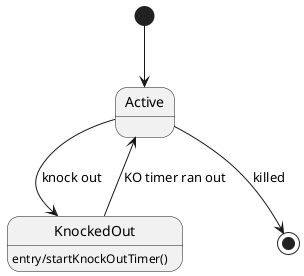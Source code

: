 @startuml

[*] --> Active
Active --> KnockedOut: knock out
KnockedOut --> Active: KO timer ran out

Active --> [*]: killed

KnockedOut: entry/startKnockOutTimer()